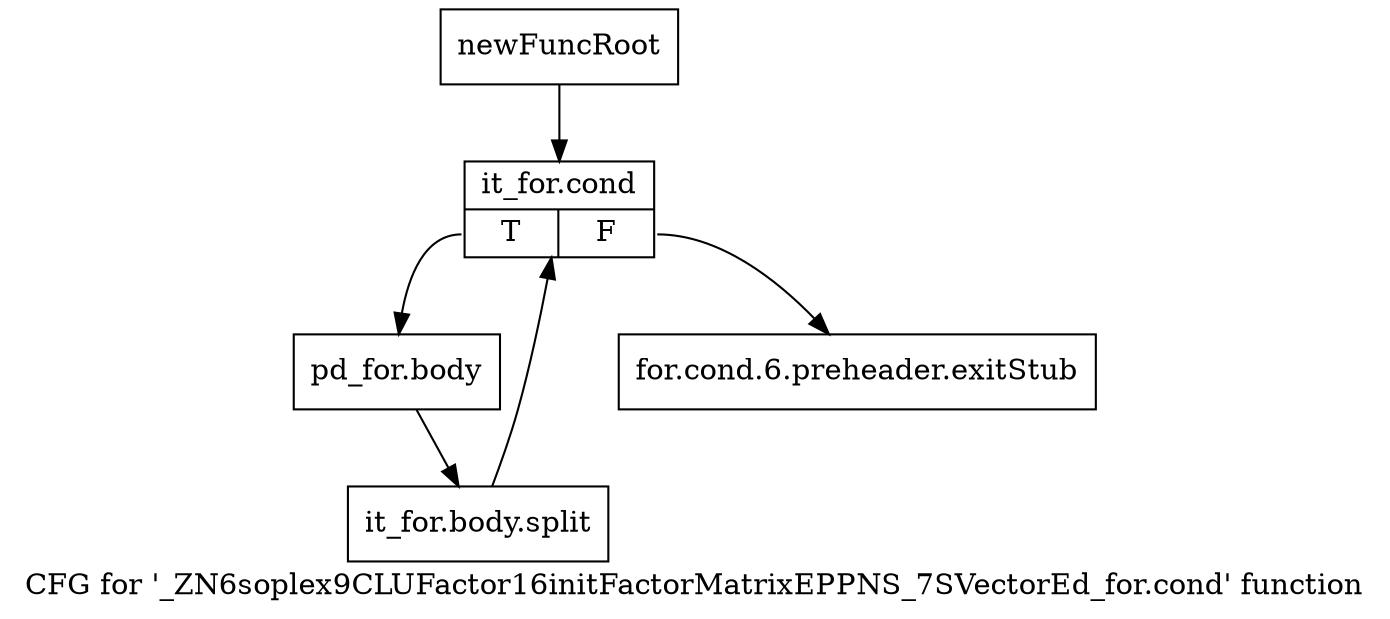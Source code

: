 digraph "CFG for '_ZN6soplex9CLUFactor16initFactorMatrixEPPNS_7SVectorEd_for.cond' function" {
	label="CFG for '_ZN6soplex9CLUFactor16initFactorMatrixEPPNS_7SVectorEd_for.cond' function";

	Node0x2bec480 [shape=record,label="{newFuncRoot}"];
	Node0x2bec480 -> Node0x2bec520;
	Node0x2bec4d0 [shape=record,label="{for.cond.6.preheader.exitStub}"];
	Node0x2bec520 [shape=record,label="{it_for.cond|{<s0>T|<s1>F}}"];
	Node0x2bec520:s0 -> Node0x2bec570;
	Node0x2bec520:s1 -> Node0x2bec4d0;
	Node0x2bec570 [shape=record,label="{pd_for.body}"];
	Node0x2bec570 -> Node0x33bd040;
	Node0x33bd040 [shape=record,label="{it_for.body.split}"];
	Node0x33bd040 -> Node0x2bec520;
}
